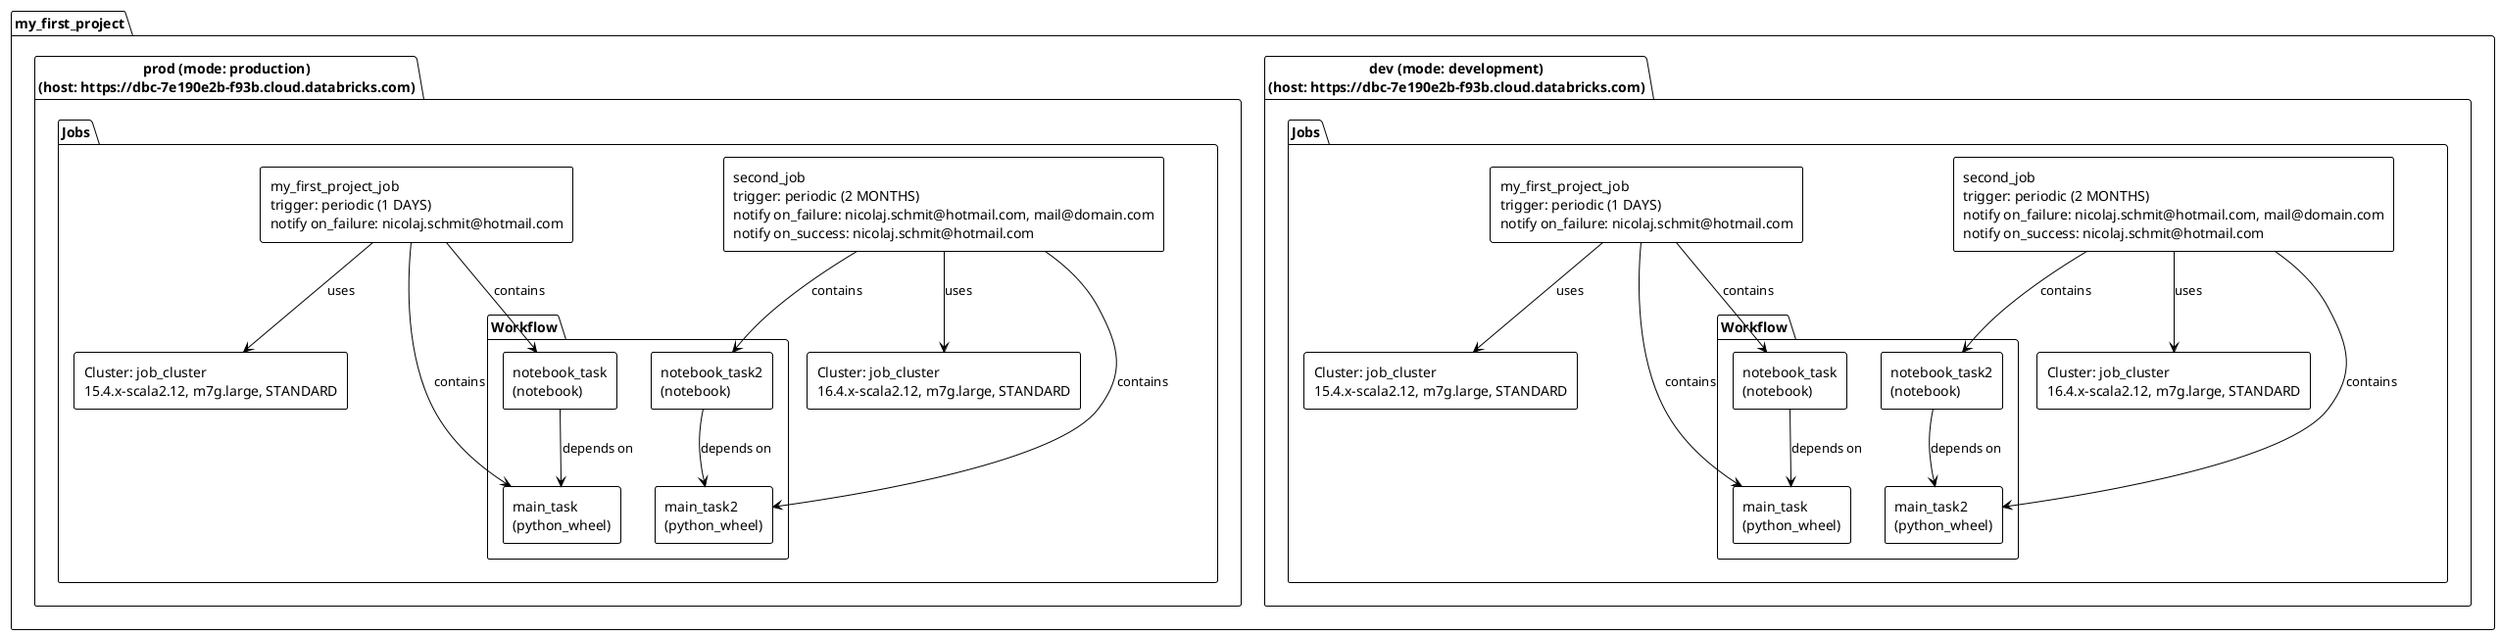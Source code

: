 @startuml
!theme plain
package "my_first_project" {
  package "dev (mode: development)\n(host: https://dbc-7e190e2b-f93b.cloud.databricks.com)" {
    package "Jobs" as Jobs_dev {
      rectangle "second_job\ntrigger: periodic (2 MONTHS)\nnotify on_failure: nicolaj.schmit@hotmail.com, mail@domain.com\nnotify on_success: nicolaj.schmit@hotmail.com" as jobs_second_job_dev
      package "Workflow" as Workflow_dev {
        rectangle "notebook_task2\n(notebook)" as task_second_job_notebook_task2_dev
        jobs_second_job_dev --> task_second_job_notebook_task2_dev : contains
        rectangle "main_task2\n(python_wheel)" as task_second_job_main_task2_dev
        jobs_second_job_dev --> task_second_job_main_task2_dev : contains
        task_second_job_notebook_task2_dev --> task_second_job_main_task2_dev : depends on
      }
      rectangle "Cluster: job_cluster\n16.4.x-scala2.12, m7g.large, STANDARD" as job_cluster_second_job_job_cluster_dev
      jobs_second_job_dev --> job_cluster_second_job_job_cluster_dev : uses
      rectangle "my_first_project_job\ntrigger: periodic (1 DAYS)\nnotify on_failure: nicolaj.schmit@hotmail.com" as jobs_my_first_project_job_dev
      package "Workflow" as Workflow_dev {
        rectangle "notebook_task\n(notebook)" as task_my_first_project_job_notebook_task_dev
        jobs_my_first_project_job_dev --> task_my_first_project_job_notebook_task_dev : contains
        rectangle "main_task\n(python_wheel)" as task_my_first_project_job_main_task_dev
        jobs_my_first_project_job_dev --> task_my_first_project_job_main_task_dev : contains
        task_my_first_project_job_notebook_task_dev --> task_my_first_project_job_main_task_dev : depends on
      }
      rectangle "Cluster: job_cluster\n15.4.x-scala2.12, m7g.large, STANDARD" as job_cluster_my_first_project_job_job_cluster_dev
      jobs_my_first_project_job_dev --> job_cluster_my_first_project_job_job_cluster_dev : uses
    }
  }
  package "prod (mode: production)\n(host: https://dbc-7e190e2b-f93b.cloud.databricks.com)" {
    package "Jobs" as Jobs_prod {
      rectangle "second_job\ntrigger: periodic (2 MONTHS)\nnotify on_failure: nicolaj.schmit@hotmail.com, mail@domain.com\nnotify on_success: nicolaj.schmit@hotmail.com" as jobs_second_job_prod
      package "Workflow" as Workflow_prod {
        rectangle "notebook_task2\n(notebook)" as task_second_job_notebook_task2_prod
        jobs_second_job_prod --> task_second_job_notebook_task2_prod : contains
        rectangle "main_task2\n(python_wheel)" as task_second_job_main_task2_prod
        jobs_second_job_prod --> task_second_job_main_task2_prod : contains
        task_second_job_notebook_task2_prod --> task_second_job_main_task2_prod : depends on
      }
      rectangle "Cluster: job_cluster\n16.4.x-scala2.12, m7g.large, STANDARD" as job_cluster_second_job_job_cluster_prod
      jobs_second_job_prod --> job_cluster_second_job_job_cluster_prod : uses
      rectangle "my_first_project_job\ntrigger: periodic (1 DAYS)\nnotify on_failure: nicolaj.schmit@hotmail.com" as jobs_my_first_project_job_prod
      package "Workflow" as Workflow_prod {
        rectangle "notebook_task\n(notebook)" as task_my_first_project_job_notebook_task_prod
        jobs_my_first_project_job_prod --> task_my_first_project_job_notebook_task_prod : contains
        rectangle "main_task\n(python_wheel)" as task_my_first_project_job_main_task_prod
        jobs_my_first_project_job_prod --> task_my_first_project_job_main_task_prod : contains
        task_my_first_project_job_notebook_task_prod --> task_my_first_project_job_main_task_prod : depends on
      }
      rectangle "Cluster: job_cluster\n15.4.x-scala2.12, m7g.large, STANDARD" as job_cluster_my_first_project_job_job_cluster_prod
      jobs_my_first_project_job_prod --> job_cluster_my_first_project_job_job_cluster_prod : uses
    }
  }
}
@enduml